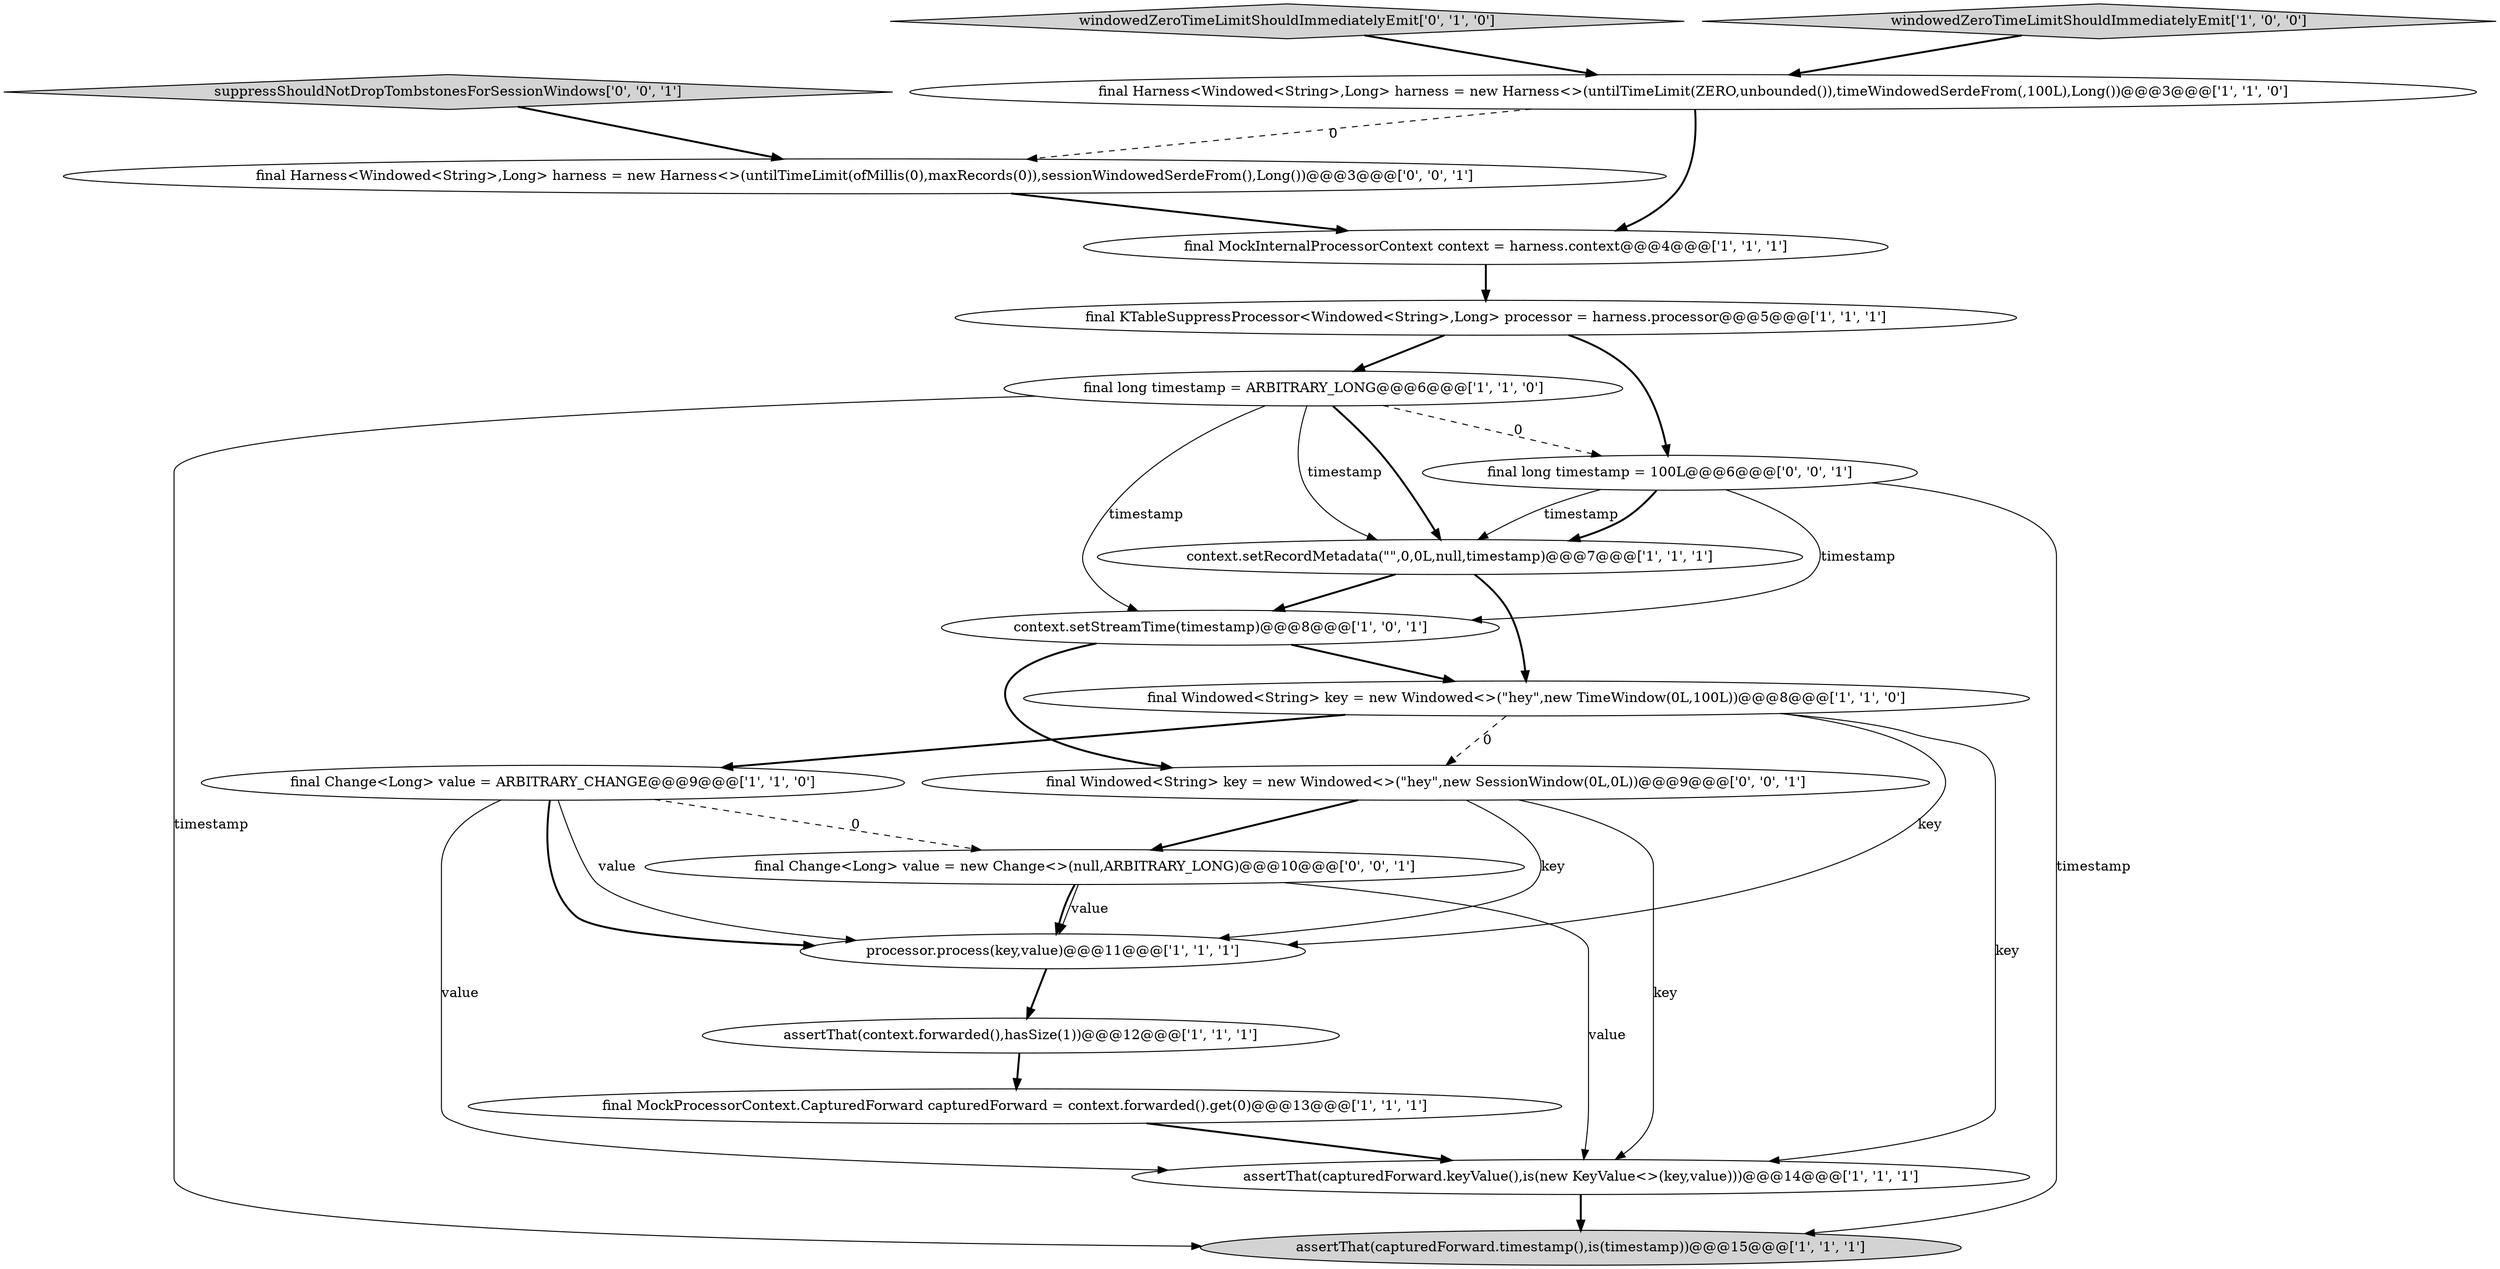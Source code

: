 digraph {
13 [style = filled, label = "context.setRecordMetadata(\"\",0,0L,null,timestamp)@@@7@@@['1', '1', '1']", fillcolor = white, shape = ellipse image = "AAA0AAABBB1BBB"];
17 [style = filled, label = "final Change<Long> value = new Change<>(null,ARBITRARY_LONG)@@@10@@@['0', '0', '1']", fillcolor = white, shape = ellipse image = "AAA0AAABBB3BBB"];
12 [style = filled, label = "processor.process(key,value)@@@11@@@['1', '1', '1']", fillcolor = white, shape = ellipse image = "AAA0AAABBB1BBB"];
19 [style = filled, label = "final Harness<Windowed<String>,Long> harness = new Harness<>(untilTimeLimit(ofMillis(0),maxRecords(0)),sessionWindowedSerdeFrom(),Long())@@@3@@@['0', '0', '1']", fillcolor = white, shape = ellipse image = "AAA0AAABBB3BBB"];
11 [style = filled, label = "assertThat(capturedForward.timestamp(),is(timestamp))@@@15@@@['1', '1', '1']", fillcolor = lightgray, shape = ellipse image = "AAA0AAABBB1BBB"];
15 [style = filled, label = "final long timestamp = 100L@@@6@@@['0', '0', '1']", fillcolor = white, shape = ellipse image = "AAA0AAABBB3BBB"];
3 [style = filled, label = "assertThat(context.forwarded(),hasSize(1))@@@12@@@['1', '1', '1']", fillcolor = white, shape = ellipse image = "AAA0AAABBB1BBB"];
14 [style = filled, label = "windowedZeroTimeLimitShouldImmediatelyEmit['0', '1', '0']", fillcolor = lightgray, shape = diamond image = "AAA0AAABBB2BBB"];
1 [style = filled, label = "final Windowed<String> key = new Windowed<>(\"hey\",new TimeWindow(0L,100L))@@@8@@@['1', '1', '0']", fillcolor = white, shape = ellipse image = "AAA0AAABBB1BBB"];
5 [style = filled, label = "context.setStreamTime(timestamp)@@@8@@@['1', '0', '1']", fillcolor = white, shape = ellipse image = "AAA0AAABBB1BBB"];
2 [style = filled, label = "final Change<Long> value = ARBITRARY_CHANGE@@@9@@@['1', '1', '0']", fillcolor = white, shape = ellipse image = "AAA0AAABBB1BBB"];
10 [style = filled, label = "final long timestamp = ARBITRARY_LONG@@@6@@@['1', '1', '0']", fillcolor = white, shape = ellipse image = "AAA0AAABBB1BBB"];
16 [style = filled, label = "suppressShouldNotDropTombstonesForSessionWindows['0', '0', '1']", fillcolor = lightgray, shape = diamond image = "AAA0AAABBB3BBB"];
18 [style = filled, label = "final Windowed<String> key = new Windowed<>(\"hey\",new SessionWindow(0L,0L))@@@9@@@['0', '0', '1']", fillcolor = white, shape = ellipse image = "AAA0AAABBB3BBB"];
6 [style = filled, label = "assertThat(capturedForward.keyValue(),is(new KeyValue<>(key,value)))@@@14@@@['1', '1', '1']", fillcolor = white, shape = ellipse image = "AAA0AAABBB1BBB"];
7 [style = filled, label = "final MockInternalProcessorContext context = harness.context@@@4@@@['1', '1', '1']", fillcolor = white, shape = ellipse image = "AAA0AAABBB1BBB"];
8 [style = filled, label = "windowedZeroTimeLimitShouldImmediatelyEmit['1', '0', '0']", fillcolor = lightgray, shape = diamond image = "AAA0AAABBB1BBB"];
9 [style = filled, label = "final KTableSuppressProcessor<Windowed<String>,Long> processor = harness.processor@@@5@@@['1', '1', '1']", fillcolor = white, shape = ellipse image = "AAA0AAABBB1BBB"];
0 [style = filled, label = "final Harness<Windowed<String>,Long> harness = new Harness<>(untilTimeLimit(ZERO,unbounded()),timeWindowedSerdeFrom(,100L),Long())@@@3@@@['1', '1', '0']", fillcolor = white, shape = ellipse image = "AAA0AAABBB1BBB"];
4 [style = filled, label = "final MockProcessorContext.CapturedForward capturedForward = context.forwarded().get(0)@@@13@@@['1', '1', '1']", fillcolor = white, shape = ellipse image = "AAA0AAABBB1BBB"];
10->15 [style = dashed, label="0"];
2->6 [style = solid, label="value"];
15->13 [style = solid, label="timestamp"];
15->13 [style = bold, label=""];
18->12 [style = solid, label="key"];
4->6 [style = bold, label=""];
0->19 [style = dashed, label="0"];
10->11 [style = solid, label="timestamp"];
18->17 [style = bold, label=""];
1->18 [style = dashed, label="0"];
5->18 [style = bold, label=""];
9->10 [style = bold, label=""];
10->5 [style = solid, label="timestamp"];
16->19 [style = bold, label=""];
2->17 [style = dashed, label="0"];
3->4 [style = bold, label=""];
1->12 [style = solid, label="key"];
13->1 [style = bold, label=""];
2->12 [style = bold, label=""];
15->5 [style = solid, label="timestamp"];
0->7 [style = bold, label=""];
8->0 [style = bold, label=""];
7->9 [style = bold, label=""];
10->13 [style = solid, label="timestamp"];
5->1 [style = bold, label=""];
17->12 [style = bold, label=""];
14->0 [style = bold, label=""];
10->13 [style = bold, label=""];
9->15 [style = bold, label=""];
6->11 [style = bold, label=""];
17->12 [style = solid, label="value"];
18->6 [style = solid, label="key"];
13->5 [style = bold, label=""];
17->6 [style = solid, label="value"];
1->2 [style = bold, label=""];
12->3 [style = bold, label=""];
1->6 [style = solid, label="key"];
15->11 [style = solid, label="timestamp"];
19->7 [style = bold, label=""];
2->12 [style = solid, label="value"];
}
